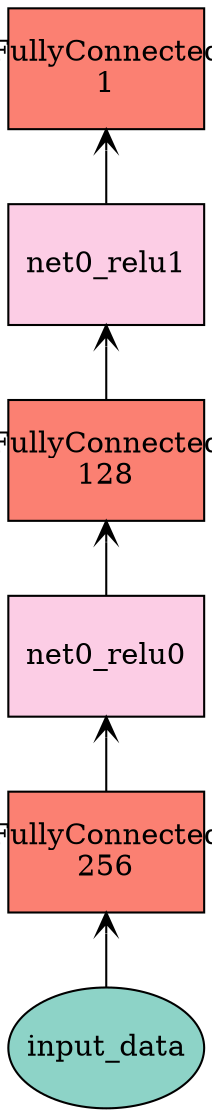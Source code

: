 digraph plot {
	graph [bb="0,0,94,528"];
	node [label="\N"];
	input_data	 [fillcolor="#8dd3c7",
		fixedsize=true,
		height=0.80556,
		label=input_data,
		pos="47,29",
		shape=oval,
		style=filled,
		width=1.3056];
	net0_dense0_fwd	 [fillcolor="#fb8072",
		fixedsize=true,
		height=0.80556,
		label="FullyConnected\n256",
		pos="47,123",
		shape=box,
		style=filled,
		width=1.3056];
	net0_dense0_fwd -> input_data	 [arrowtail=open,
		dir=back,
		pos="s,47,93.897 47,83.744 47,75.204 47,66.298 47,58.248"];
	net0_relu0	 [fillcolor="#fccde5",
		fixedsize=true,
		height=0.80556,
		label=net0_relu0,
		pos="47,217",
		shape=box,
		style=filled,
		width=1.3056];
	net0_relu0 -> net0_dense0_fwd	 [arrowtail=open,
		dir=back,
		pos="s,47,187.9 47,177.74 47,169.2 47,160.3 47,152.25"];
	net0_dense1_fwd	 [fillcolor="#fb8072",
		fixedsize=true,
		height=0.80556,
		label="FullyConnected\n128",
		pos="47,311",
		shape=box,
		style=filled,
		width=1.3056];
	net0_dense1_fwd -> net0_relu0	 [arrowtail=open,
		dir=back,
		pos="s,47,281.9 47,271.74 47,263.2 47,254.3 47,246.25"];
	net0_relu1	 [fillcolor="#fccde5",
		fixedsize=true,
		height=0.80556,
		label=net0_relu1,
		pos="47,405",
		shape=box,
		style=filled,
		width=1.3056];
	net0_relu1 -> net0_dense1_fwd	 [arrowtail=open,
		dir=back,
		pos="s,47,375.9 47,365.74 47,357.2 47,348.3 47,340.25"];
	net0_dense2_fwd	 [fillcolor="#fb8072",
		fixedsize=true,
		height=0.80556,
		label="FullyConnected\n1",
		pos="47,499",
		shape=box,
		style=filled,
		width=1.3056];
	net0_dense2_fwd -> net0_relu1	 [arrowtail=open,
		dir=back,
		pos="s,47,469.9 47,459.74 47,451.2 47,442.3 47,434.25"];
}
